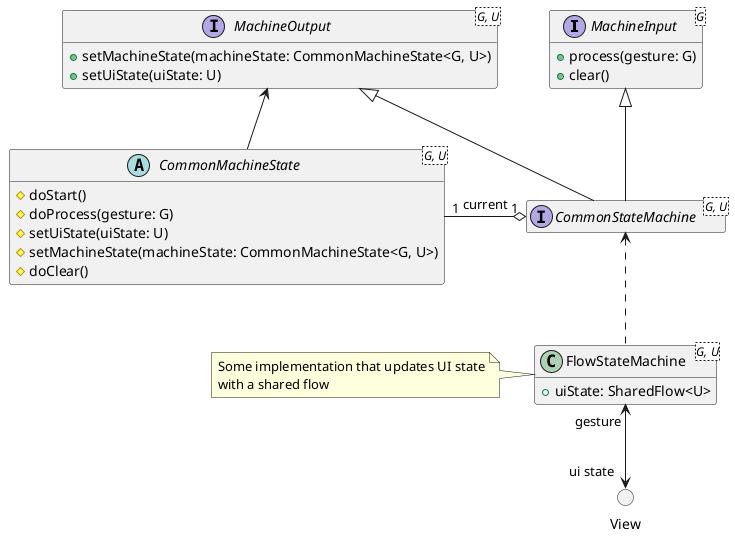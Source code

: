@startuml
'https://plantuml.com/class-diagram

hide empty members

interface MachineInput<G> {
    +process(gesture: G)
    +clear()
}

interface MachineOutput<G, U> {
    +setMachineState(machineState: CommonMachineState<G, U>)
    +setUiState(uiState: U)
}

abstract class CommonMachineState<G, U> {
    #doStart()
    #doProcess(gesture: G)
    #setUiState(uiState: U)
    #setMachineState(machineState: CommonMachineState<G, U>)
    #doClear()
}
CommonMachineState -up-> MachineOutput

interface CommonStateMachine<G, U>
CommonStateMachine -up-|> MachineInput
CommonStateMachine -up-|> MachineOutput
CommonStateMachine "1" o-left- "1" CommonMachineState : current

class FlowStateMachine<G, U> {
    +uiState: SharedFlow<U>
}
FlowStateMachine .up.> CommonStateMachine
note left of FlowStateMachine
    Some implementation that updates UI state
    with a shared flow
end note


circle View
View "ui state" <-up-> "gesture" FlowStateMachine

@enduml